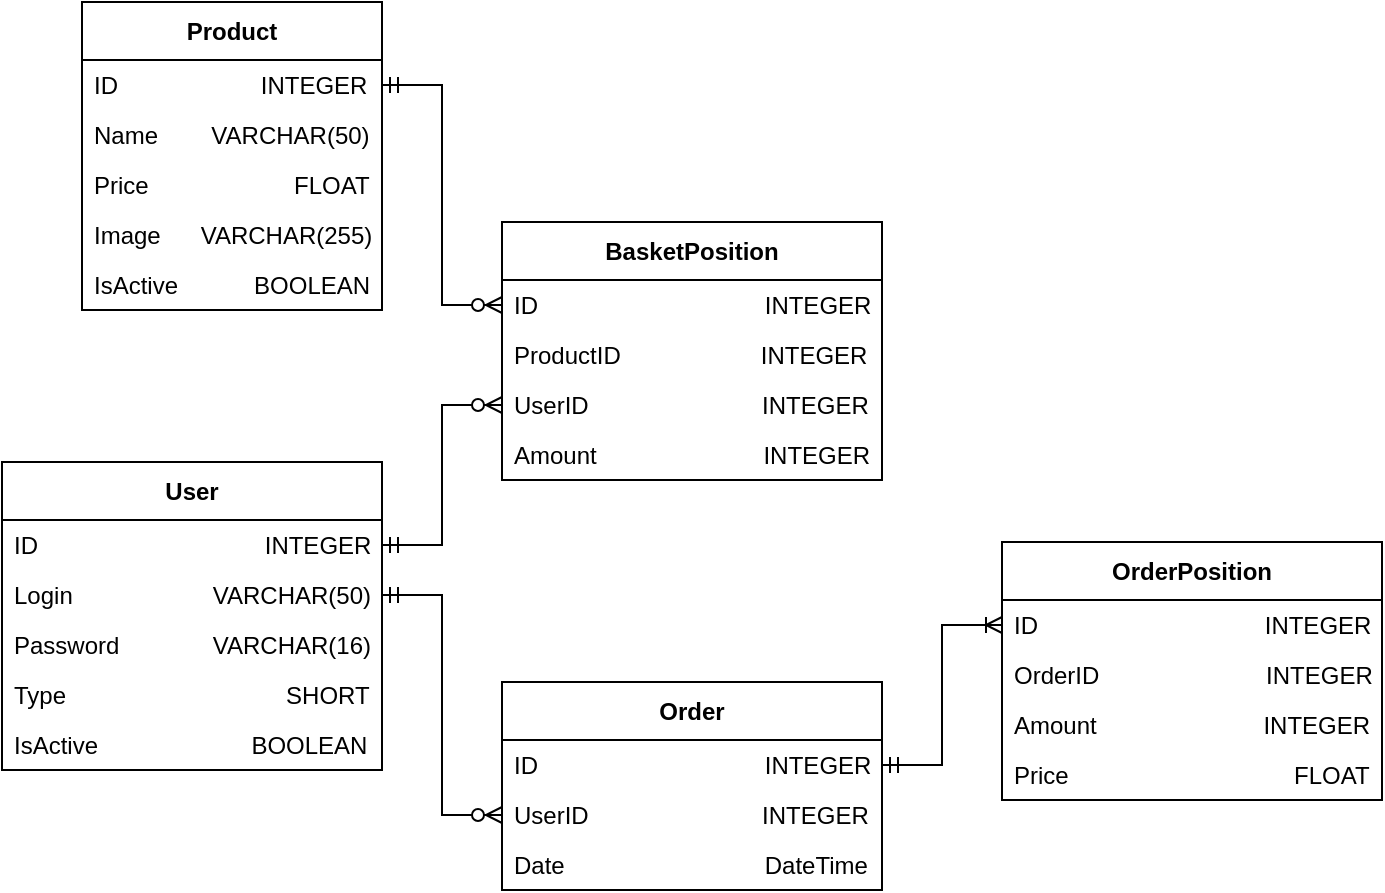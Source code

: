 <mxfile version="24.0.2" type="device">
  <diagram name="Strona-1" id="oB2pfgv4qAQWNDRT_W6S">
    <mxGraphModel dx="819" dy="514" grid="1" gridSize="10" guides="1" tooltips="1" connect="1" arrows="1" fold="1" page="1" pageScale="1" pageWidth="827" pageHeight="1169" math="0" shadow="0">
      <root>
        <mxCell id="0" />
        <mxCell id="1" parent="0" />
        <mxCell id="OqSYZ7hvjhJRGdjidWks-1" value="Product" style="swimlane;fontStyle=1;align=center;verticalAlign=middle;childLayout=stackLayout;horizontal=1;startSize=29;horizontalStack=0;resizeParent=1;resizeParentMax=0;resizeLast=0;collapsible=0;marginBottom=0;html=1;whiteSpace=wrap;" vertex="1" parent="1">
          <mxGeometry x="90" y="50" width="150" height="154" as="geometry" />
        </mxCell>
        <mxCell id="OqSYZ7hvjhJRGdjidWks-3" value="ID&lt;span style=&quot;white-space: pre;&quot;&gt;&#x9;&lt;span style=&quot;white-space: pre;&quot;&gt;&#x9;&lt;/span&gt; &lt;/span&gt;&amp;nbsp; &amp;nbsp; &amp;nbsp; &amp;nbsp; INTEGER" style="text;html=1;strokeColor=none;fillColor=none;align=left;verticalAlign=middle;spacingLeft=4;spacingRight=4;overflow=hidden;rotatable=0;points=[[0,0.5],[1,0.5]];portConstraint=eastwest;whiteSpace=wrap;" vertex="1" parent="OqSYZ7hvjhJRGdjidWks-1">
          <mxGeometry y="29" width="150" height="25" as="geometry" />
        </mxCell>
        <mxCell id="OqSYZ7hvjhJRGdjidWks-10" value="Name&amp;nbsp; &amp;nbsp; &amp;nbsp; &amp;nbsp; VARCHAR(50)" style="text;html=1;strokeColor=none;fillColor=none;align=left;verticalAlign=middle;spacingLeft=4;spacingRight=4;overflow=hidden;rotatable=0;points=[[0,0.5],[1,0.5]];portConstraint=eastwest;whiteSpace=wrap;" vertex="1" parent="OqSYZ7hvjhJRGdjidWks-1">
          <mxGeometry y="54" width="150" height="25" as="geometry" />
        </mxCell>
        <mxCell id="OqSYZ7hvjhJRGdjidWks-11" value="Price &lt;span style=&quot;white-space: pre;&quot;&gt;&#x9;&lt;/span&gt;&lt;span style=&quot;white-space: pre;&quot;&gt;&#x9;&lt;/span&gt;&amp;nbsp; &amp;nbsp; &amp;nbsp; FLOAT" style="text;html=1;strokeColor=none;fillColor=none;align=left;verticalAlign=middle;spacingLeft=4;spacingRight=4;overflow=hidden;rotatable=0;points=[[0,0.5],[1,0.5]];portConstraint=eastwest;whiteSpace=wrap;" vertex="1" parent="OqSYZ7hvjhJRGdjidWks-1">
          <mxGeometry y="79" width="150" height="25" as="geometry" />
        </mxCell>
        <mxCell id="OqSYZ7hvjhJRGdjidWks-12" value="Image&amp;nbsp; &amp;nbsp; &amp;nbsp; VARCHAR(255)" style="text;html=1;strokeColor=none;fillColor=none;align=left;verticalAlign=middle;spacingLeft=4;spacingRight=4;overflow=hidden;rotatable=0;points=[[0,0.5],[1,0.5]];portConstraint=eastwest;whiteSpace=wrap;" vertex="1" parent="OqSYZ7hvjhJRGdjidWks-1">
          <mxGeometry y="104" width="150" height="25" as="geometry" />
        </mxCell>
        <mxCell id="OqSYZ7hvjhJRGdjidWks-14" value="IsActive&lt;span style=&quot;white-space: pre;&quot;&gt;&#x9;&lt;/span&gt;&amp;nbsp; &amp;nbsp; &amp;nbsp; &amp;nbsp; BOOLEAN" style="text;html=1;strokeColor=none;fillColor=none;align=left;verticalAlign=middle;spacingLeft=4;spacingRight=4;overflow=hidden;rotatable=0;points=[[0,0.5],[1,0.5]];portConstraint=eastwest;whiteSpace=wrap;" vertex="1" parent="OqSYZ7hvjhJRGdjidWks-1">
          <mxGeometry y="129" width="150" height="25" as="geometry" />
        </mxCell>
        <mxCell id="OqSYZ7hvjhJRGdjidWks-15" value="User" style="swimlane;fontStyle=1;align=center;verticalAlign=middle;childLayout=stackLayout;horizontal=1;startSize=29;horizontalStack=0;resizeParent=1;resizeParentMax=0;resizeLast=0;collapsible=0;marginBottom=0;html=1;whiteSpace=wrap;" vertex="1" parent="1">
          <mxGeometry x="50" y="280" width="190" height="154" as="geometry" />
        </mxCell>
        <mxCell id="OqSYZ7hvjhJRGdjidWks-16" value="ID&amp;nbsp; &amp;nbsp; &amp;nbsp; &amp;nbsp; &amp;nbsp; &amp;nbsp; &amp;nbsp; &amp;nbsp; &amp;nbsp; &amp;nbsp; &amp;nbsp; &amp;nbsp; &amp;nbsp; &amp;nbsp; &amp;nbsp; &amp;nbsp; &amp;nbsp; INTEGER" style="text;html=1;strokeColor=none;fillColor=none;align=left;verticalAlign=middle;spacingLeft=4;spacingRight=4;overflow=hidden;rotatable=0;points=[[0,0.5],[1,0.5]];portConstraint=eastwest;whiteSpace=wrap;" vertex="1" parent="OqSYZ7hvjhJRGdjidWks-15">
          <mxGeometry y="29" width="190" height="25" as="geometry" />
        </mxCell>
        <mxCell id="OqSYZ7hvjhJRGdjidWks-17" value="Login&amp;nbsp; &amp;nbsp; &amp;nbsp; &amp;nbsp; &amp;nbsp; &amp;nbsp; &amp;nbsp; &amp;nbsp; &amp;nbsp; &amp;nbsp; &amp;nbsp;VARCHAR(50)" style="text;html=1;strokeColor=none;fillColor=none;align=left;verticalAlign=middle;spacingLeft=4;spacingRight=4;overflow=hidden;rotatable=0;points=[[0,0.5],[1,0.5]];portConstraint=eastwest;whiteSpace=wrap;" vertex="1" parent="OqSYZ7hvjhJRGdjidWks-15">
          <mxGeometry y="54" width="190" height="25" as="geometry" />
        </mxCell>
        <mxCell id="OqSYZ7hvjhJRGdjidWks-18" value="Password&amp;nbsp; &amp;nbsp; &amp;nbsp; &amp;nbsp; &amp;nbsp; &amp;nbsp; &amp;nbsp; VARCHAR(16)" style="text;html=1;strokeColor=none;fillColor=none;align=left;verticalAlign=middle;spacingLeft=4;spacingRight=4;overflow=hidden;rotatable=0;points=[[0,0.5],[1,0.5]];portConstraint=eastwest;whiteSpace=wrap;" vertex="1" parent="OqSYZ7hvjhJRGdjidWks-15">
          <mxGeometry y="79" width="190" height="25" as="geometry" />
        </mxCell>
        <mxCell id="OqSYZ7hvjhJRGdjidWks-19" value="Type&amp;nbsp; &amp;nbsp; &amp;nbsp; &amp;nbsp; &amp;nbsp; &amp;nbsp; &amp;nbsp; &amp;nbsp; &amp;nbsp; &amp;nbsp; &amp;nbsp; &amp;nbsp; &amp;nbsp; &amp;nbsp; &amp;nbsp; &amp;nbsp; &amp;nbsp;SHORT" style="text;html=1;strokeColor=none;fillColor=none;align=left;verticalAlign=middle;spacingLeft=4;spacingRight=4;overflow=hidden;rotatable=0;points=[[0,0.5],[1,0.5]];portConstraint=eastwest;whiteSpace=wrap;" vertex="1" parent="OqSYZ7hvjhJRGdjidWks-15">
          <mxGeometry y="104" width="190" height="25" as="geometry" />
        </mxCell>
        <mxCell id="OqSYZ7hvjhJRGdjidWks-20" value="IsActive&amp;nbsp; &amp;nbsp; &amp;nbsp; &amp;nbsp; &amp;nbsp; &amp;nbsp; &amp;nbsp; &amp;nbsp; &amp;nbsp; &amp;nbsp; &amp;nbsp; &amp;nbsp;BOOLEAN" style="text;html=1;strokeColor=none;fillColor=none;align=left;verticalAlign=middle;spacingLeft=4;spacingRight=4;overflow=hidden;rotatable=0;points=[[0,0.5],[1,0.5]];portConstraint=eastwest;whiteSpace=wrap;" vertex="1" parent="OqSYZ7hvjhJRGdjidWks-15">
          <mxGeometry y="129" width="190" height="25" as="geometry" />
        </mxCell>
        <mxCell id="OqSYZ7hvjhJRGdjidWks-21" value="BasketPosition" style="swimlane;fontStyle=1;align=center;verticalAlign=middle;childLayout=stackLayout;horizontal=1;startSize=29;horizontalStack=0;resizeParent=1;resizeParentMax=0;resizeLast=0;collapsible=0;marginBottom=0;html=1;whiteSpace=wrap;" vertex="1" parent="1">
          <mxGeometry x="300" y="160" width="190" height="129" as="geometry" />
        </mxCell>
        <mxCell id="OqSYZ7hvjhJRGdjidWks-22" value="ID&amp;nbsp; &amp;nbsp; &amp;nbsp; &amp;nbsp; &amp;nbsp; &amp;nbsp; &amp;nbsp; &amp;nbsp; &amp;nbsp; &amp;nbsp; &amp;nbsp; &amp;nbsp; &amp;nbsp; &amp;nbsp; &amp;nbsp; &amp;nbsp; &amp;nbsp; INTEGER" style="text;html=1;strokeColor=none;fillColor=none;align=left;verticalAlign=middle;spacingLeft=4;spacingRight=4;overflow=hidden;rotatable=0;points=[[0,0.5],[1,0.5]];portConstraint=eastwest;whiteSpace=wrap;" vertex="1" parent="OqSYZ7hvjhJRGdjidWks-21">
          <mxGeometry y="29" width="190" height="25" as="geometry" />
        </mxCell>
        <mxCell id="OqSYZ7hvjhJRGdjidWks-23" value="ProductID&amp;nbsp; &amp;nbsp; &amp;nbsp; &amp;nbsp; &amp;nbsp; &amp;nbsp; &amp;nbsp; &amp;nbsp; &amp;nbsp; &amp;nbsp; &amp;nbsp;INTEGER" style="text;html=1;strokeColor=none;fillColor=none;align=left;verticalAlign=middle;spacingLeft=4;spacingRight=4;overflow=hidden;rotatable=0;points=[[0,0.5],[1,0.5]];portConstraint=eastwest;whiteSpace=wrap;" vertex="1" parent="OqSYZ7hvjhJRGdjidWks-21">
          <mxGeometry y="54" width="190" height="25" as="geometry" />
        </mxCell>
        <mxCell id="OqSYZ7hvjhJRGdjidWks-24" value="UserID&amp;nbsp; &amp;nbsp; &amp;nbsp; &amp;nbsp; &amp;nbsp; &amp;nbsp; &amp;nbsp; &amp;nbsp; &amp;nbsp; &amp;nbsp; &amp;nbsp; &amp;nbsp; &amp;nbsp; INTEGER" style="text;html=1;strokeColor=none;fillColor=none;align=left;verticalAlign=middle;spacingLeft=4;spacingRight=4;overflow=hidden;rotatable=0;points=[[0,0.5],[1,0.5]];portConstraint=eastwest;whiteSpace=wrap;" vertex="1" parent="OqSYZ7hvjhJRGdjidWks-21">
          <mxGeometry y="79" width="190" height="25" as="geometry" />
        </mxCell>
        <mxCell id="OqSYZ7hvjhJRGdjidWks-25" value="Amount&amp;nbsp; &amp;nbsp; &amp;nbsp; &amp;nbsp; &amp;nbsp; &amp;nbsp; &amp;nbsp; &amp;nbsp; &amp;nbsp; &amp;nbsp; &amp;nbsp; &amp;nbsp; &amp;nbsp;INTEGER" style="text;html=1;strokeColor=none;fillColor=none;align=left;verticalAlign=middle;spacingLeft=4;spacingRight=4;overflow=hidden;rotatable=0;points=[[0,0.5],[1,0.5]];portConstraint=eastwest;whiteSpace=wrap;" vertex="1" parent="OqSYZ7hvjhJRGdjidWks-21">
          <mxGeometry y="104" width="190" height="25" as="geometry" />
        </mxCell>
        <mxCell id="OqSYZ7hvjhJRGdjidWks-28" value="Order" style="swimlane;fontStyle=1;align=center;verticalAlign=middle;childLayout=stackLayout;horizontal=1;startSize=29;horizontalStack=0;resizeParent=1;resizeParentMax=0;resizeLast=0;collapsible=0;marginBottom=0;html=1;whiteSpace=wrap;" vertex="1" parent="1">
          <mxGeometry x="300" y="390" width="190" height="104" as="geometry" />
        </mxCell>
        <mxCell id="OqSYZ7hvjhJRGdjidWks-29" value="ID&amp;nbsp; &amp;nbsp; &amp;nbsp; &amp;nbsp; &amp;nbsp; &amp;nbsp; &amp;nbsp; &amp;nbsp; &amp;nbsp; &amp;nbsp; &amp;nbsp; &amp;nbsp; &amp;nbsp; &amp;nbsp; &amp;nbsp; &amp;nbsp; &amp;nbsp; INTEGER" style="text;html=1;strokeColor=none;fillColor=none;align=left;verticalAlign=middle;spacingLeft=4;spacingRight=4;overflow=hidden;rotatable=0;points=[[0,0.5],[1,0.5]];portConstraint=eastwest;whiteSpace=wrap;" vertex="1" parent="OqSYZ7hvjhJRGdjidWks-28">
          <mxGeometry y="29" width="190" height="25" as="geometry" />
        </mxCell>
        <mxCell id="OqSYZ7hvjhJRGdjidWks-31" value="UserID&amp;nbsp; &amp;nbsp; &amp;nbsp; &amp;nbsp; &amp;nbsp; &amp;nbsp; &amp;nbsp; &amp;nbsp; &amp;nbsp; &amp;nbsp; &amp;nbsp; &amp;nbsp; &amp;nbsp; INTEGER" style="text;html=1;strokeColor=none;fillColor=none;align=left;verticalAlign=middle;spacingLeft=4;spacingRight=4;overflow=hidden;rotatable=0;points=[[0,0.5],[1,0.5]];portConstraint=eastwest;whiteSpace=wrap;" vertex="1" parent="OqSYZ7hvjhJRGdjidWks-28">
          <mxGeometry y="54" width="190" height="25" as="geometry" />
        </mxCell>
        <mxCell id="OqSYZ7hvjhJRGdjidWks-32" value="Date&amp;nbsp; &amp;nbsp; &amp;nbsp; &amp;nbsp; &amp;nbsp; &amp;nbsp; &amp;nbsp; &amp;nbsp; &amp;nbsp; &amp;nbsp; &amp;nbsp; &amp;nbsp; &amp;nbsp; &amp;nbsp; &amp;nbsp; DateTime" style="text;html=1;strokeColor=none;fillColor=none;align=left;verticalAlign=middle;spacingLeft=4;spacingRight=4;overflow=hidden;rotatable=0;points=[[0,0.5],[1,0.5]];portConstraint=eastwest;whiteSpace=wrap;" vertex="1" parent="OqSYZ7hvjhJRGdjidWks-28">
          <mxGeometry y="79" width="190" height="25" as="geometry" />
        </mxCell>
        <mxCell id="OqSYZ7hvjhJRGdjidWks-34" value="OrderPosition" style="swimlane;fontStyle=1;align=center;verticalAlign=middle;childLayout=stackLayout;horizontal=1;startSize=29;horizontalStack=0;resizeParent=1;resizeParentMax=0;resizeLast=0;collapsible=0;marginBottom=0;html=1;whiteSpace=wrap;" vertex="1" parent="1">
          <mxGeometry x="550" y="320" width="190" height="129" as="geometry" />
        </mxCell>
        <mxCell id="OqSYZ7hvjhJRGdjidWks-35" value="ID&amp;nbsp; &amp;nbsp; &amp;nbsp; &amp;nbsp; &amp;nbsp; &amp;nbsp; &amp;nbsp; &amp;nbsp; &amp;nbsp; &amp;nbsp; &amp;nbsp; &amp;nbsp; &amp;nbsp; &amp;nbsp; &amp;nbsp; &amp;nbsp; &amp;nbsp; INTEGER" style="text;html=1;strokeColor=none;fillColor=none;align=left;verticalAlign=middle;spacingLeft=4;spacingRight=4;overflow=hidden;rotatable=0;points=[[0,0.5],[1,0.5]];portConstraint=eastwest;whiteSpace=wrap;" vertex="1" parent="OqSYZ7hvjhJRGdjidWks-34">
          <mxGeometry y="29" width="190" height="25" as="geometry" />
        </mxCell>
        <mxCell id="OqSYZ7hvjhJRGdjidWks-36" value="OrderID&amp;nbsp; &amp;nbsp; &amp;nbsp; &amp;nbsp; &amp;nbsp; &amp;nbsp; &amp;nbsp; &amp;nbsp; &amp;nbsp; &amp;nbsp; &amp;nbsp; &amp;nbsp; &amp;nbsp;INTEGER" style="text;html=1;strokeColor=none;fillColor=none;align=left;verticalAlign=middle;spacingLeft=4;spacingRight=4;overflow=hidden;rotatable=0;points=[[0,0.5],[1,0.5]];portConstraint=eastwest;whiteSpace=wrap;" vertex="1" parent="OqSYZ7hvjhJRGdjidWks-34">
          <mxGeometry y="54" width="190" height="25" as="geometry" />
        </mxCell>
        <mxCell id="OqSYZ7hvjhJRGdjidWks-41" value="Amount&amp;nbsp; &amp;nbsp; &amp;nbsp; &amp;nbsp; &amp;nbsp; &amp;nbsp; &amp;nbsp; &amp;nbsp; &amp;nbsp; &amp;nbsp; &amp;nbsp; &amp;nbsp; &amp;nbsp;INTEGER" style="text;html=1;strokeColor=none;fillColor=none;align=left;verticalAlign=middle;spacingLeft=4;spacingRight=4;overflow=hidden;rotatable=0;points=[[0,0.5],[1,0.5]];portConstraint=eastwest;whiteSpace=wrap;" vertex="1" parent="OqSYZ7hvjhJRGdjidWks-34">
          <mxGeometry y="79" width="190" height="25" as="geometry" />
        </mxCell>
        <mxCell id="OqSYZ7hvjhJRGdjidWks-42" value="Price &lt;span style=&quot;white-space: pre;&quot;&gt;&#x9;&lt;/span&gt;&lt;span style=&quot;white-space: pre;&quot;&gt;&#x9;&lt;/span&gt;&amp;nbsp; &amp;nbsp; &amp;nbsp; &amp;nbsp; &amp;nbsp; &amp;nbsp; &amp;nbsp; &amp;nbsp; &amp;nbsp; FLOAT" style="text;html=1;strokeColor=none;fillColor=none;align=left;verticalAlign=middle;spacingLeft=4;spacingRight=4;overflow=hidden;rotatable=0;points=[[0,0.5],[1,0.5]];portConstraint=eastwest;whiteSpace=wrap;" vertex="1" parent="OqSYZ7hvjhJRGdjidWks-34">
          <mxGeometry y="104" width="190" height="25" as="geometry" />
        </mxCell>
        <mxCell id="OqSYZ7hvjhJRGdjidWks-52" value="" style="edgeStyle=entityRelationEdgeStyle;fontSize=12;html=1;endArrow=ERoneToMany;startArrow=ERmandOne;rounded=0;" edge="1" parent="1" source="OqSYZ7hvjhJRGdjidWks-29" target="OqSYZ7hvjhJRGdjidWks-35">
          <mxGeometry width="100" height="100" relative="1" as="geometry">
            <mxPoint x="530" y="90" as="sourcePoint" />
            <mxPoint x="640" y="235" as="targetPoint" />
          </mxGeometry>
        </mxCell>
        <mxCell id="OqSYZ7hvjhJRGdjidWks-54" value="" style="edgeStyle=entityRelationEdgeStyle;fontSize=12;html=1;endArrow=ERzeroToMany;startArrow=ERmandOne;rounded=0;" edge="1" parent="1" source="OqSYZ7hvjhJRGdjidWks-3" target="OqSYZ7hvjhJRGdjidWks-22">
          <mxGeometry width="100" height="100" relative="1" as="geometry">
            <mxPoint x="330" y="130" as="sourcePoint" />
            <mxPoint x="430" y="30" as="targetPoint" />
          </mxGeometry>
        </mxCell>
        <mxCell id="OqSYZ7hvjhJRGdjidWks-55" value="" style="edgeStyle=entityRelationEdgeStyle;fontSize=12;html=1;endArrow=ERzeroToMany;startArrow=ERmandOne;rounded=0;" edge="1" parent="1" source="OqSYZ7hvjhJRGdjidWks-16" target="OqSYZ7hvjhJRGdjidWks-24">
          <mxGeometry width="100" height="100" relative="1" as="geometry">
            <mxPoint x="550" y="120" as="sourcePoint" />
            <mxPoint x="610" y="230" as="targetPoint" />
          </mxGeometry>
        </mxCell>
        <mxCell id="OqSYZ7hvjhJRGdjidWks-56" value="" style="edgeStyle=entityRelationEdgeStyle;fontSize=12;html=1;endArrow=ERzeroToMany;startArrow=ERmandOne;rounded=0;exitX=1;exitY=0.5;exitDx=0;exitDy=0;" edge="1" parent="1" source="OqSYZ7hvjhJRGdjidWks-17" target="OqSYZ7hvjhJRGdjidWks-31">
          <mxGeometry width="100" height="100" relative="1" as="geometry">
            <mxPoint x="280" y="359" as="sourcePoint" />
            <mxPoint x="340" y="289" as="targetPoint" />
          </mxGeometry>
        </mxCell>
      </root>
    </mxGraphModel>
  </diagram>
</mxfile>
